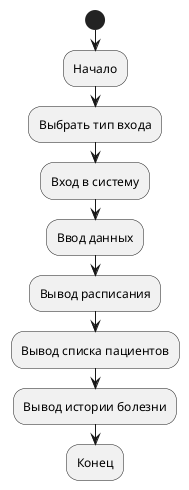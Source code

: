 @startuml
start
:Начало;
:Выбрать тип входа;
:Вход в систему;
:Ввод данных;
:Вывод расписания;
:Вывод списка пациентов;
:Вывод истории болезни;

:Конец;
@enduml
